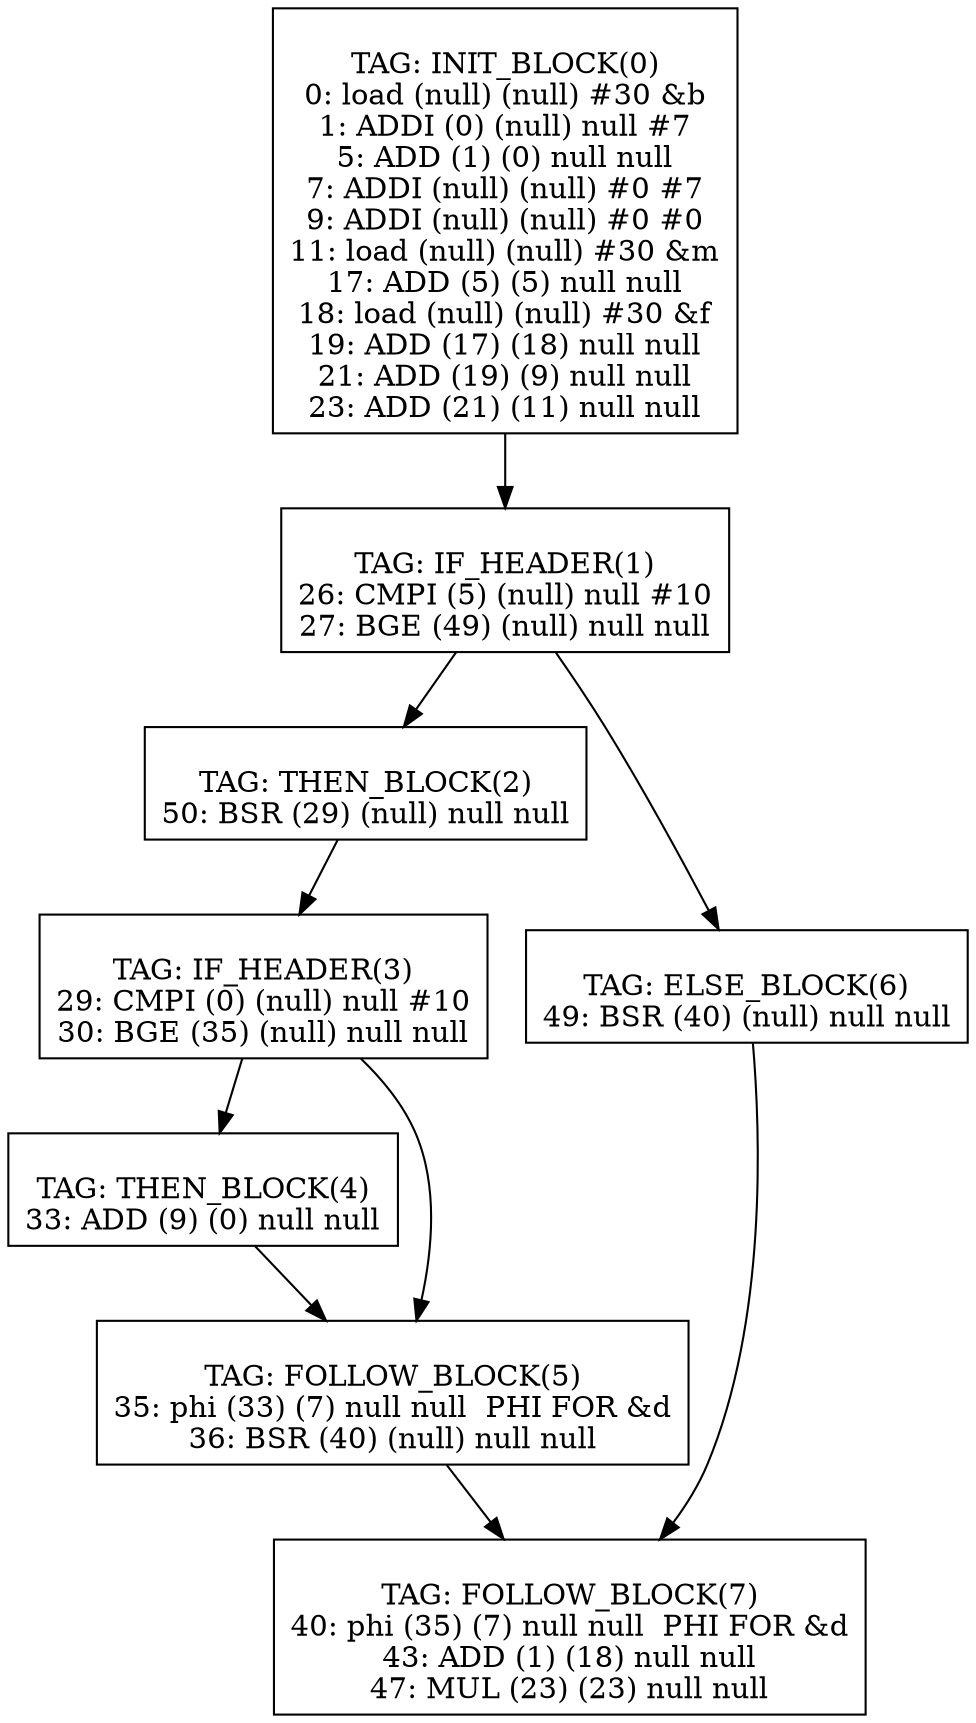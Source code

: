 digraph {
0[label="
TAG: INIT_BLOCK(0)
0: load (null) (null) #30 &b
1: ADDI (0) (null) null #7
5: ADD (1) (0) null null
7: ADDI (null) (null) #0 #7
9: ADDI (null) (null) #0 #0
11: load (null) (null) #30 &m
17: ADD (5) (5) null null
18: load (null) (null) #30 &f
19: ADD (17) (18) null null
21: ADD (19) (9) null null
23: ADD (21) (11) null null
"];
0[shape=box];
0 -> 1
1[label="
TAG: IF_HEADER(1)
26: CMPI (5) (null) null #10
27: BGE (49) (null) null null
"];
1[shape=box];
1 -> 2
1 -> 6
2[label="
TAG: THEN_BLOCK(2)
50: BSR (29) (null) null null
"];
2[shape=box];
2 -> 3
3[label="
TAG: IF_HEADER(3)
29: CMPI (0) (null) null #10
30: BGE (35) (null) null null
"];
3[shape=box];
3 -> 4
3 -> 5
4[label="
TAG: THEN_BLOCK(4)
33: ADD (9) (0) null null
"];
4[shape=box];
4 -> 5
5[label="
TAG: FOLLOW_BLOCK(5)
35: phi (33) (7) null null  PHI FOR &d
36: BSR (40) (null) null null
"];
5[shape=box];
5 -> 7
6[label="
TAG: ELSE_BLOCK(6)
49: BSR (40) (null) null null
"];
6[shape=box];
6 -> 7
7[label="
TAG: FOLLOW_BLOCK(7)
40: phi (35) (7) null null  PHI FOR &d
43: ADD (1) (18) null null
47: MUL (23) (23) null null
"];
7[shape=box];
}